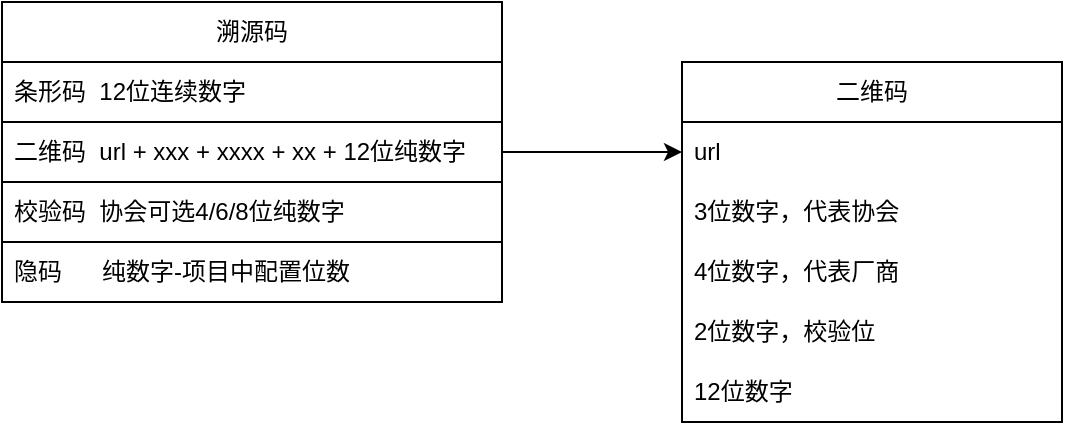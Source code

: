 <mxfile>
    <diagram id="CeCwcr2VRl5Hcsgy_Tfj" name="Page-1">
        <mxGraphModel dx="1386" dy="779" grid="1" gridSize="10" guides="1" tooltips="1" connect="1" arrows="1" fold="1" page="1" pageScale="1" pageWidth="2336" pageHeight="1654" math="0" shadow="0">
            <root>
                <mxCell id="0"/>
                <mxCell id="1" parent="0"/>
                <mxCell id="2" value="溯源码" style="swimlane;fontStyle=0;childLayout=stackLayout;horizontal=1;startSize=30;horizontalStack=0;resizeParent=1;resizeParentMax=0;resizeLast=0;collapsible=1;marginBottom=0;whiteSpace=wrap;html=1;" vertex="1" parent="1">
                    <mxGeometry x="300" y="240" width="250" height="150" as="geometry"/>
                </mxCell>
                <mxCell id="3" value="条形码&amp;nbsp; 12位连续数字" style="text;strokeColor=default;fillColor=none;align=left;verticalAlign=middle;spacingLeft=4;spacingRight=4;overflow=hidden;points=[[0,0.5],[1,0.5]];portConstraint=eastwest;rotatable=0;whiteSpace=wrap;html=1;" vertex="1" parent="2">
                    <mxGeometry y="30" width="250" height="30" as="geometry"/>
                </mxCell>
                <mxCell id="4" value="二维码&amp;nbsp; url + xxx + xxxx + xx + 12位纯数字" style="text;strokeColor=default;fillColor=none;align=left;verticalAlign=middle;spacingLeft=4;spacingRight=4;overflow=hidden;points=[[0,0.5],[1,0.5]];portConstraint=eastwest;rotatable=0;whiteSpace=wrap;html=1;" vertex="1" parent="2">
                    <mxGeometry y="60" width="250" height="30" as="geometry"/>
                </mxCell>
                <mxCell id="5" value="校验码&amp;nbsp; 协会可选4/6/8位纯数字" style="text;strokeColor=default;fillColor=none;align=left;verticalAlign=middle;spacingLeft=4;spacingRight=4;overflow=hidden;points=[[0,0.5],[1,0.5]];portConstraint=eastwest;rotatable=0;whiteSpace=wrap;html=1;" vertex="1" parent="2">
                    <mxGeometry y="90" width="250" height="30" as="geometry"/>
                </mxCell>
                <mxCell id="6" value="隐码&amp;nbsp; &amp;nbsp; &amp;nbsp; 纯数字-项目中配置位数" style="text;strokeColor=default;fillColor=none;align=left;verticalAlign=middle;spacingLeft=4;spacingRight=4;overflow=hidden;points=[[0,0.5],[1,0.5]];portConstraint=eastwest;rotatable=0;whiteSpace=wrap;html=1;" vertex="1" parent="2">
                    <mxGeometry y="120" width="250" height="30" as="geometry"/>
                </mxCell>
                <mxCell id="13" value="" style="endArrow=classic;html=1;exitX=1;exitY=0.5;exitDx=0;exitDy=0;entryX=0;entryY=0.25;entryDx=0;entryDy=0;" edge="1" parent="1" source="4" target="14">
                    <mxGeometry width="50" height="50" relative="1" as="geometry">
                        <mxPoint x="510" y="320" as="sourcePoint"/>
                        <mxPoint x="570" y="300" as="targetPoint"/>
                    </mxGeometry>
                </mxCell>
                <mxCell id="14" value="二维码" style="swimlane;fontStyle=0;childLayout=stackLayout;horizontal=1;startSize=30;horizontalStack=0;resizeParent=1;resizeParentMax=0;resizeLast=0;collapsible=1;marginBottom=0;whiteSpace=wrap;html=1;" vertex="1" parent="1">
                    <mxGeometry x="640" y="270" width="190" height="180" as="geometry"/>
                </mxCell>
                <mxCell id="15" value="url" style="text;strokeColor=none;fillColor=none;align=left;verticalAlign=middle;spacingLeft=4;spacingRight=4;overflow=hidden;points=[[0,0.5],[1,0.5]];portConstraint=eastwest;rotatable=0;whiteSpace=wrap;html=1;" vertex="1" parent="14">
                    <mxGeometry y="30" width="190" height="30" as="geometry"/>
                </mxCell>
                <mxCell id="16" value="3位数字，代表协会" style="text;strokeColor=none;fillColor=none;align=left;verticalAlign=middle;spacingLeft=4;spacingRight=4;overflow=hidden;points=[[0,0.5],[1,0.5]];portConstraint=eastwest;rotatable=0;whiteSpace=wrap;html=1;" vertex="1" parent="14">
                    <mxGeometry y="60" width="190" height="30" as="geometry"/>
                </mxCell>
                <mxCell id="17" value="4位数字，代表厂商" style="text;strokeColor=none;fillColor=none;align=left;verticalAlign=middle;spacingLeft=4;spacingRight=4;overflow=hidden;points=[[0,0.5],[1,0.5]];portConstraint=eastwest;rotatable=0;whiteSpace=wrap;html=1;" vertex="1" parent="14">
                    <mxGeometry y="90" width="190" height="30" as="geometry"/>
                </mxCell>
                <mxCell id="18" value="2位数字，校验位" style="text;strokeColor=none;fillColor=none;align=left;verticalAlign=middle;spacingLeft=4;spacingRight=4;overflow=hidden;points=[[0,0.5],[1,0.5]];portConstraint=eastwest;rotatable=0;whiteSpace=wrap;html=1;" vertex="1" parent="14">
                    <mxGeometry y="120" width="190" height="30" as="geometry"/>
                </mxCell>
                <mxCell id="19" value="12位数字" style="text;strokeColor=none;fillColor=none;align=left;verticalAlign=middle;spacingLeft=4;spacingRight=4;overflow=hidden;points=[[0,0.5],[1,0.5]];portConstraint=eastwest;rotatable=0;whiteSpace=wrap;html=1;" vertex="1" parent="14">
                    <mxGeometry y="150" width="190" height="30" as="geometry"/>
                </mxCell>
            </root>
        </mxGraphModel>
    </diagram>
</mxfile>